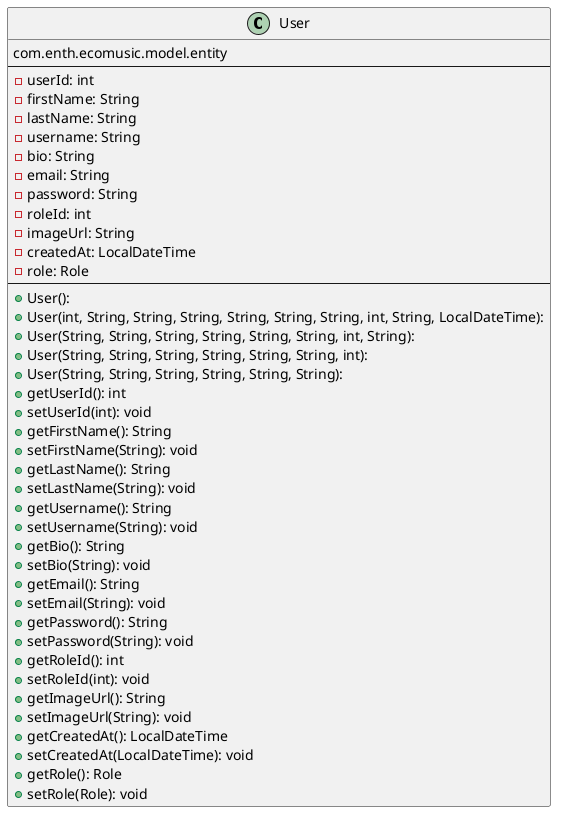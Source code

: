 @startuml
skinparam linetype polyline

' Pattern comments that will be processed by GenUML:
'!gen_java com.enth.ecomusic.model.entity.User
class User {
  com.enth.ecomusic.model.entity
  --
  - userId: int
  - firstName: String
  - lastName: String
  - username: String
  - bio: String
  - email: String
  - password: String
  - roleId: int
  - imageUrl: String
  - createdAt: LocalDateTime
  - role: Role
  --
  + User(): 
  + User(int, String, String, String, String, String, String, int, String, LocalDateTime): 
  + User(String, String, String, String, String, String, int, String): 
  + User(String, String, String, String, String, String, int): 
  + User(String, String, String, String, String, String): 
  + getUserId(): int
  + setUserId(int): void
  + getFirstName(): String
  + setFirstName(String): void
  + getLastName(): String
  + setLastName(String): void
  + getUsername(): String
  + setUsername(String): void
  + getBio(): String
  + setBio(String): void
  + getEmail(): String
  + setEmail(String): void
  + getPassword(): String
  + setPassword(String): void
  + getRoleId(): int
  + setRoleId(int): void
  + getImageUrl(): String
  + setImageUrl(String): void
  + getCreatedAt(): LocalDateTime
  + setCreatedAt(LocalDateTime): void
  + getRole(): Role
  + setRole(Role): void
}


@enduml

